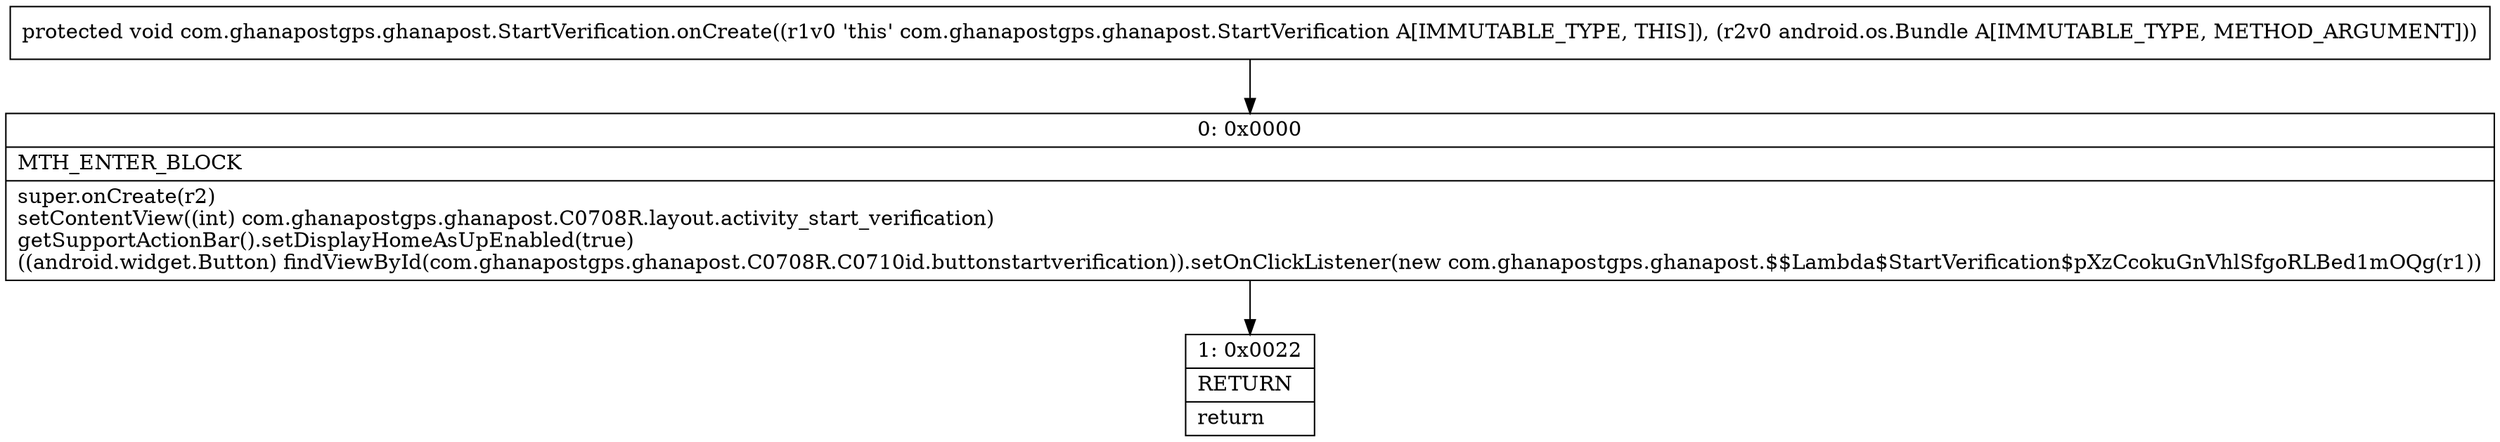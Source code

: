 digraph "CFG forcom.ghanapostgps.ghanapost.StartVerification.onCreate(Landroid\/os\/Bundle;)V" {
Node_0 [shape=record,label="{0\:\ 0x0000|MTH_ENTER_BLOCK\l|super.onCreate(r2)\lsetContentView((int) com.ghanapostgps.ghanapost.C0708R.layout.activity_start_verification)\lgetSupportActionBar().setDisplayHomeAsUpEnabled(true)\l((android.widget.Button) findViewById(com.ghanapostgps.ghanapost.C0708R.C0710id.buttonstartverification)).setOnClickListener(new com.ghanapostgps.ghanapost.$$Lambda$StartVerification$pXzCcokuGnVhlSfgoRLBed1mOQg(r1))\l}"];
Node_1 [shape=record,label="{1\:\ 0x0022|RETURN\l|return\l}"];
MethodNode[shape=record,label="{protected void com.ghanapostgps.ghanapost.StartVerification.onCreate((r1v0 'this' com.ghanapostgps.ghanapost.StartVerification A[IMMUTABLE_TYPE, THIS]), (r2v0 android.os.Bundle A[IMMUTABLE_TYPE, METHOD_ARGUMENT])) }"];
MethodNode -> Node_0;
Node_0 -> Node_1;
}

